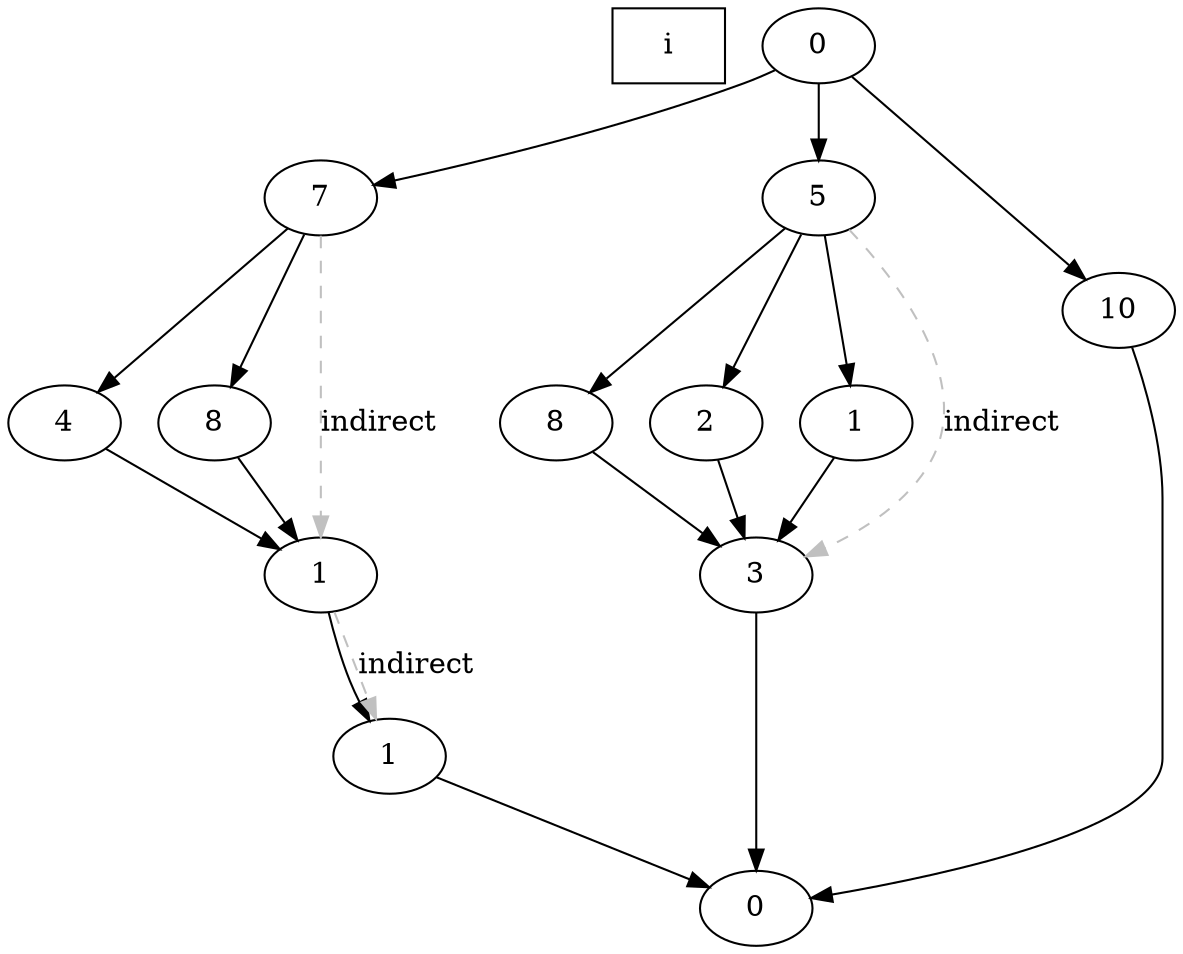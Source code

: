 digraph Task {
i [shape=box, D=603.859, T=1605.45]; 
0 [label="0", p=7];
1 [label="7", p=5];
2 [label="5", p=3];
3 [label="10", p=1];
4 [label="4", p=5];
5 [label="8", p=6];
6 [label="8", p=0];
7 [label="2", p=6];
8 [label="1", p=2];
9 [label="1", p=0];
10 [label="3", p=6];
11 [label="1", p=2];
12 [label="0", p=2];
0 -> 1;
0 -> 2;
0 -> 3;
1 -> 4;
1 -> 5;
2 -> 6;
2 -> 7;
2 -> 8;
3 -> 12;
4 -> 9;
5 -> 9;
6 -> 10;
7 -> 10;
8 -> 10;
9 -> 11;
10 -> 12;
11 -> 12;

// Indirect edges
1 -> 9 [style=dashed, color=gray, label="indirect"];
9 -> 11 [style=dashed, color=gray, label="indirect"];
2 -> 10 [style=dashed, color=gray, label="indirect"];
}
